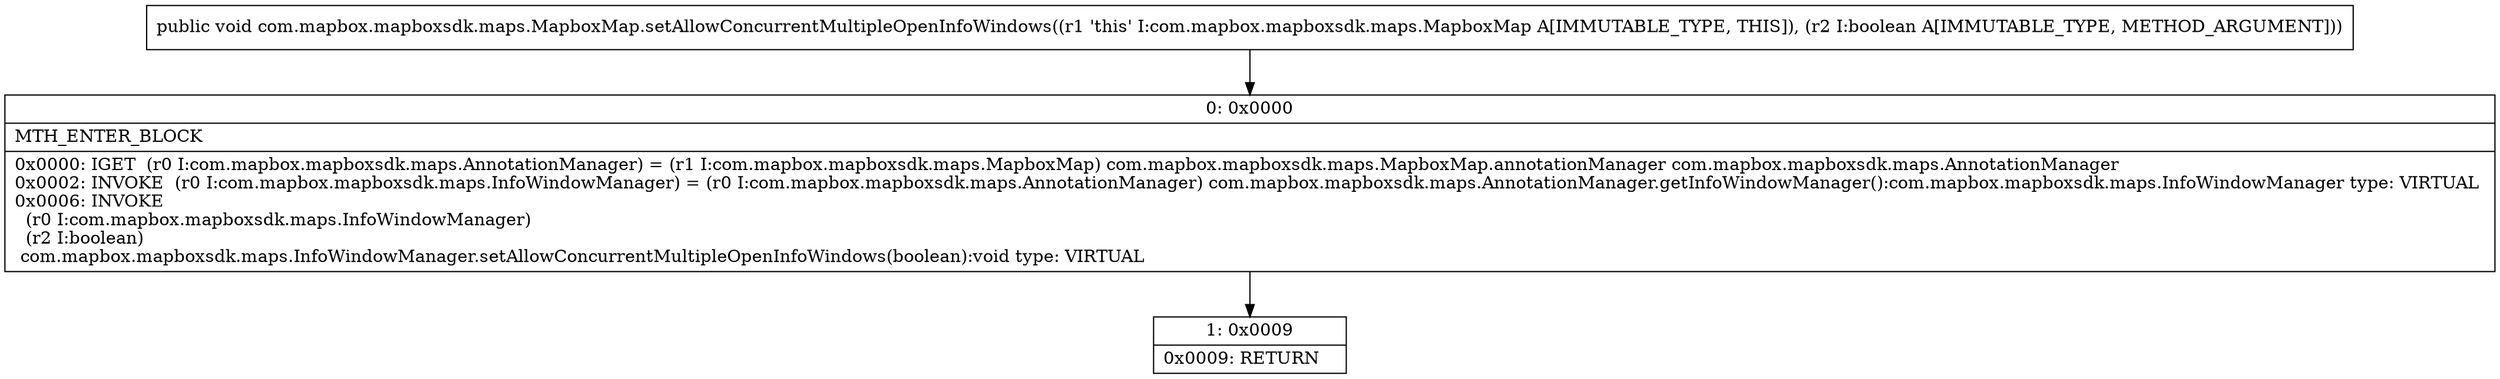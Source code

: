 digraph "CFG forcom.mapbox.mapboxsdk.maps.MapboxMap.setAllowConcurrentMultipleOpenInfoWindows(Z)V" {
Node_0 [shape=record,label="{0\:\ 0x0000|MTH_ENTER_BLOCK\l|0x0000: IGET  (r0 I:com.mapbox.mapboxsdk.maps.AnnotationManager) = (r1 I:com.mapbox.mapboxsdk.maps.MapboxMap) com.mapbox.mapboxsdk.maps.MapboxMap.annotationManager com.mapbox.mapboxsdk.maps.AnnotationManager \l0x0002: INVOKE  (r0 I:com.mapbox.mapboxsdk.maps.InfoWindowManager) = (r0 I:com.mapbox.mapboxsdk.maps.AnnotationManager) com.mapbox.mapboxsdk.maps.AnnotationManager.getInfoWindowManager():com.mapbox.mapboxsdk.maps.InfoWindowManager type: VIRTUAL \l0x0006: INVOKE  \l  (r0 I:com.mapbox.mapboxsdk.maps.InfoWindowManager)\l  (r2 I:boolean)\l com.mapbox.mapboxsdk.maps.InfoWindowManager.setAllowConcurrentMultipleOpenInfoWindows(boolean):void type: VIRTUAL \l}"];
Node_1 [shape=record,label="{1\:\ 0x0009|0x0009: RETURN   \l}"];
MethodNode[shape=record,label="{public void com.mapbox.mapboxsdk.maps.MapboxMap.setAllowConcurrentMultipleOpenInfoWindows((r1 'this' I:com.mapbox.mapboxsdk.maps.MapboxMap A[IMMUTABLE_TYPE, THIS]), (r2 I:boolean A[IMMUTABLE_TYPE, METHOD_ARGUMENT])) }"];
MethodNode -> Node_0;
Node_0 -> Node_1;
}

